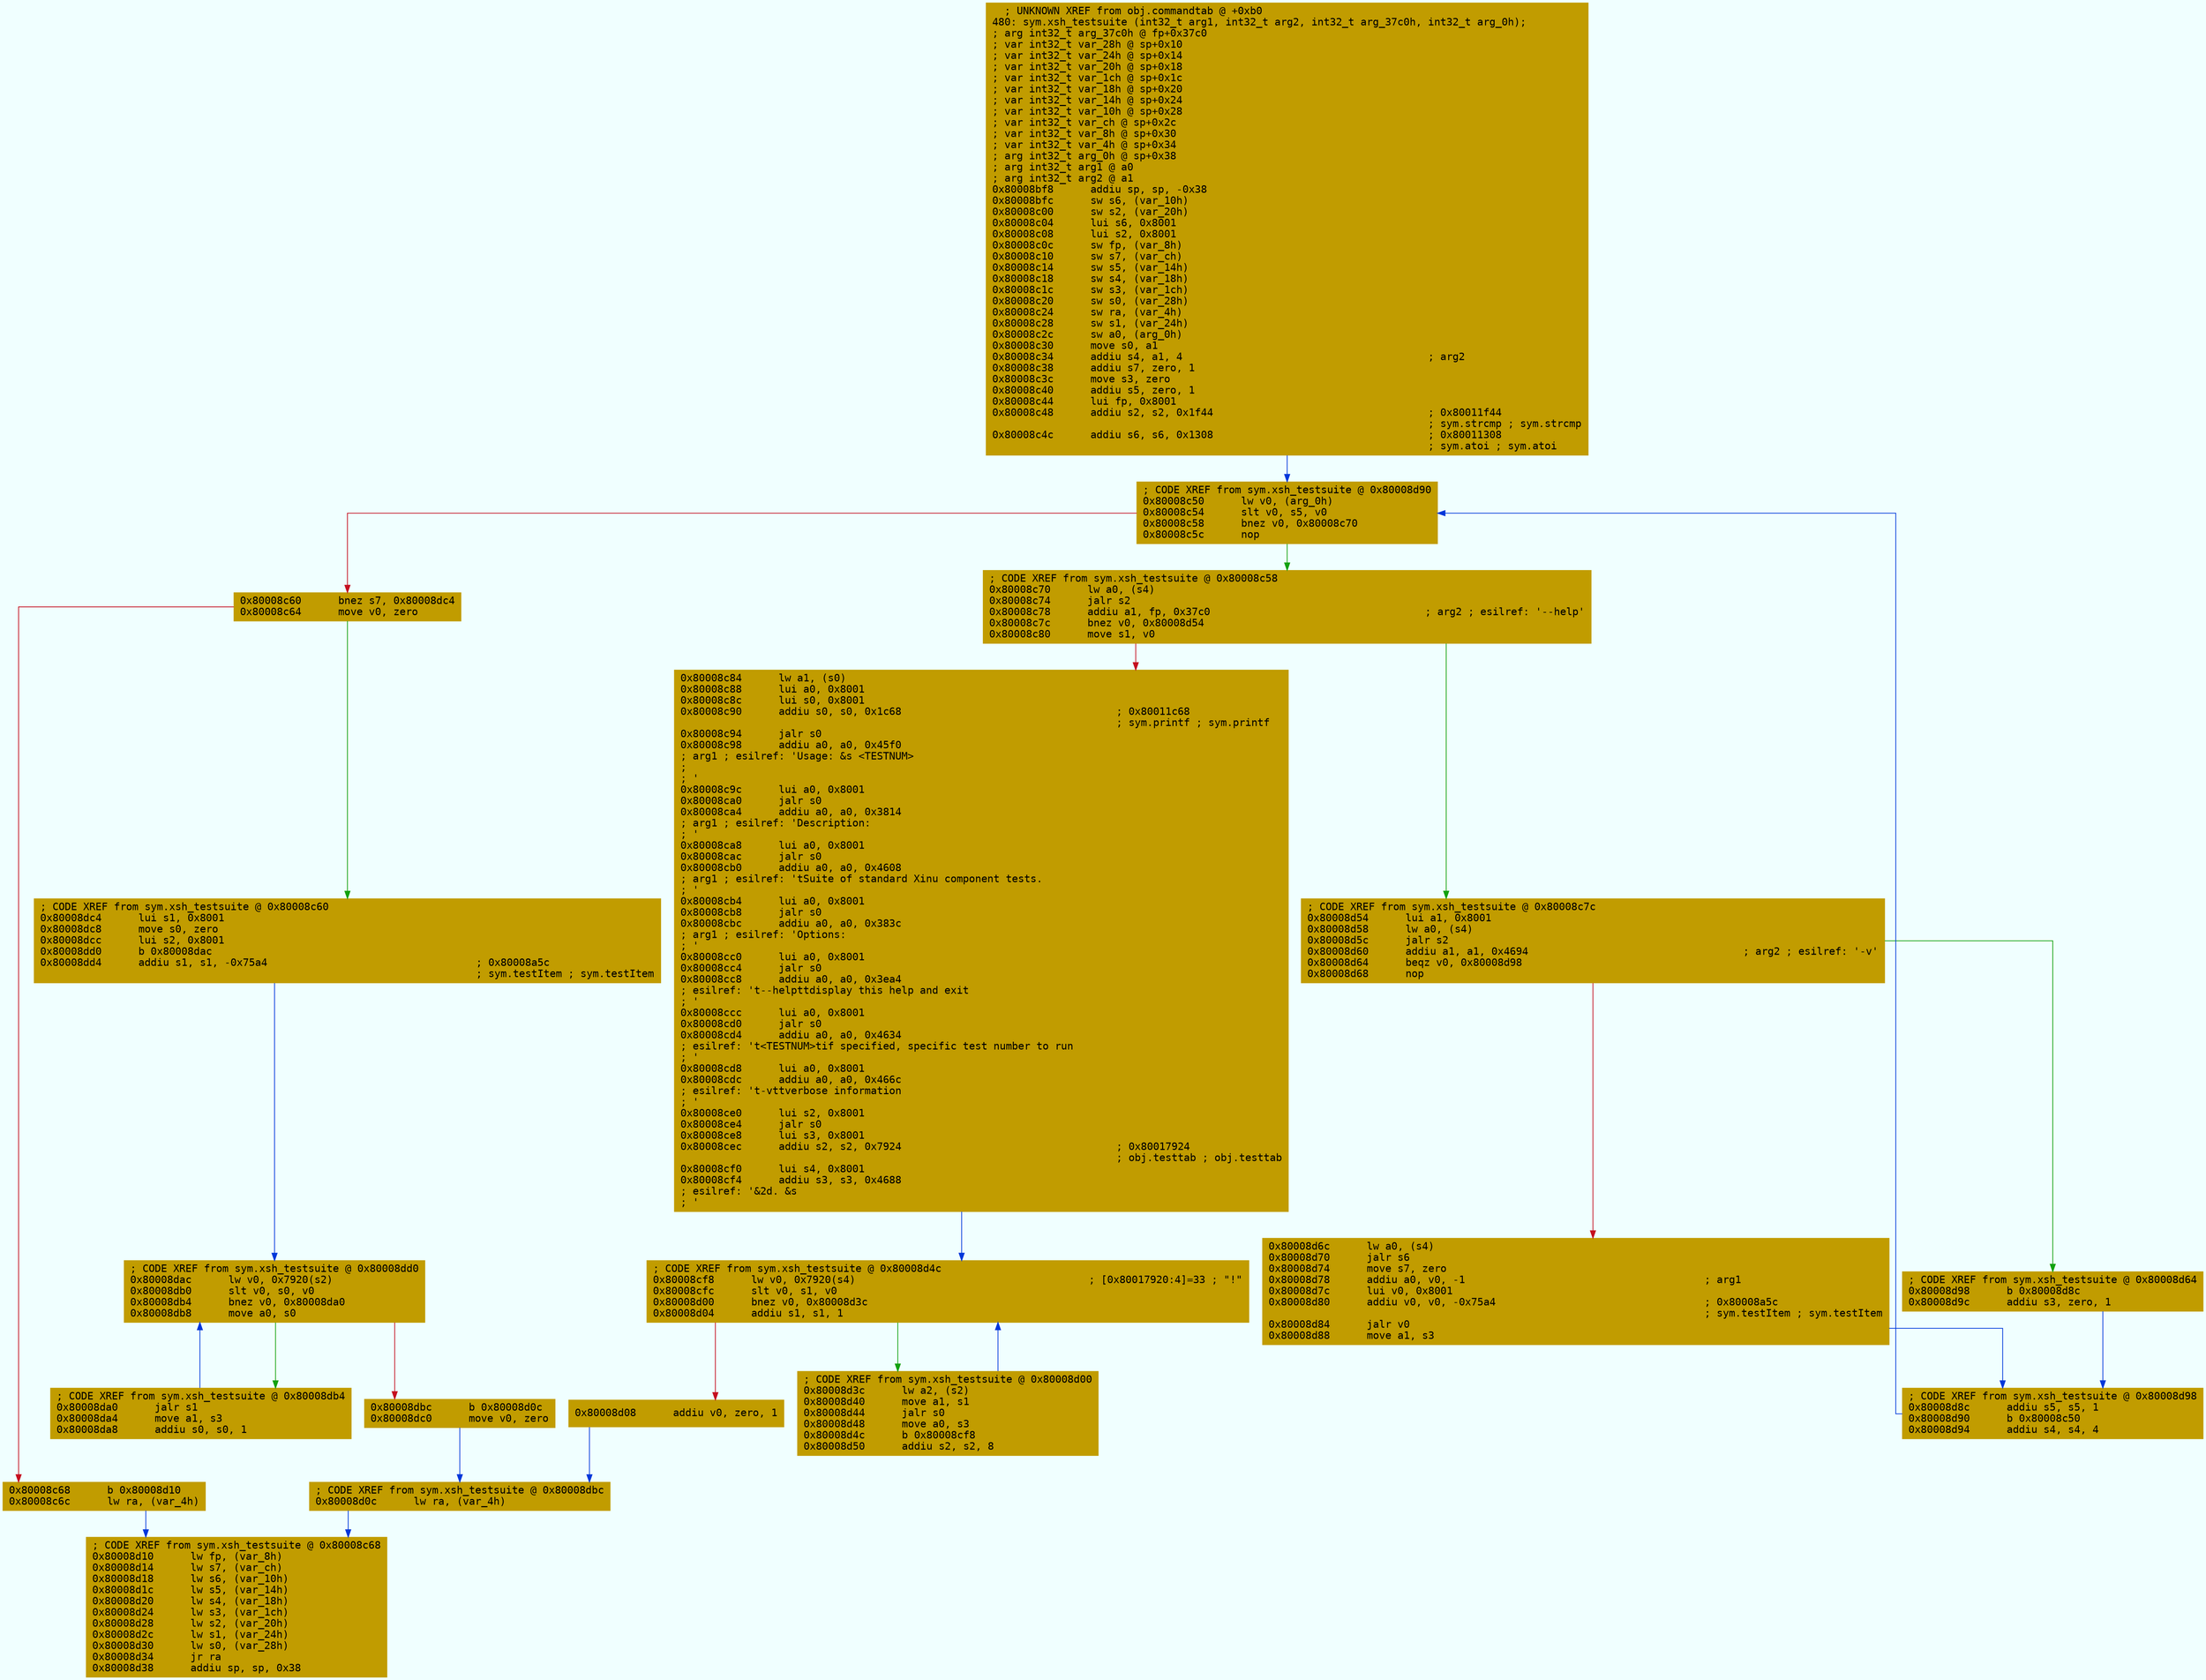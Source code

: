 digraph code {
	graph [bgcolor=azure fontsize=8 fontname="Courier" splines="ortho"];
	node [fillcolor=gray style=filled shape=box];
	edge [arrowhead="normal"];
	"0x80008bf8" [URL="sym.xsh_testsuite/0x80008bf8", fillcolor="#c19c00",color="#c19c00", fontname="Courier",label="  ; UNKNOWN XREF from obj.commandtab @ +0xb0\l480: sym.xsh_testsuite (int32_t arg1, int32_t arg2, int32_t arg_37c0h, int32_t arg_0h);\l; arg int32_t arg_37c0h @ fp+0x37c0\l; var int32_t var_28h @ sp+0x10\l; var int32_t var_24h @ sp+0x14\l; var int32_t var_20h @ sp+0x18\l; var int32_t var_1ch @ sp+0x1c\l; var int32_t var_18h @ sp+0x20\l; var int32_t var_14h @ sp+0x24\l; var int32_t var_10h @ sp+0x28\l; var int32_t var_ch @ sp+0x2c\l; var int32_t var_8h @ sp+0x30\l; var int32_t var_4h @ sp+0x34\l; arg int32_t arg_0h @ sp+0x38\l; arg int32_t arg1 @ a0\l; arg int32_t arg2 @ a1\l0x80008bf8      addiu sp, sp, -0x38\l0x80008bfc      sw s6, (var_10h)\l0x80008c00      sw s2, (var_20h)\l0x80008c04      lui s6, 0x8001\l0x80008c08      lui s2, 0x8001\l0x80008c0c      sw fp, (var_8h)\l0x80008c10      sw s7, (var_ch)\l0x80008c14      sw s5, (var_14h)\l0x80008c18      sw s4, (var_18h)\l0x80008c1c      sw s3, (var_1ch)\l0x80008c20      sw s0, (var_28h)\l0x80008c24      sw ra, (var_4h)\l0x80008c28      sw s1, (var_24h)\l0x80008c2c      sw a0, (arg_0h)\l0x80008c30      move s0, a1\l0x80008c34      addiu s4, a1, 4                                        ; arg2\l0x80008c38      addiu s7, zero, 1\l0x80008c3c      move s3, zero\l0x80008c40      addiu s5, zero, 1\l0x80008c44      lui fp, 0x8001\l0x80008c48      addiu s2, s2, 0x1f44                                   ; 0x80011f44\l                                                                       ; sym.strcmp ; sym.strcmp\l0x80008c4c      addiu s6, s6, 0x1308                                   ; 0x80011308\l                                                                       ; sym.atoi ; sym.atoi\l"]
	"0x80008c50" [URL="sym.xsh_testsuite/0x80008c50", fillcolor="#c19c00",color="#c19c00", fontname="Courier",label="; CODE XREF from sym.xsh_testsuite @ 0x80008d90\l0x80008c50      lw v0, (arg_0h)\l0x80008c54      slt v0, s5, v0\l0x80008c58      bnez v0, 0x80008c70\l0x80008c5c      nop\l"]
	"0x80008c60" [URL="sym.xsh_testsuite/0x80008c60", fillcolor="#c19c00",color="#c19c00", fontname="Courier",label="0x80008c60      bnez s7, 0x80008dc4\l0x80008c64      move v0, zero\l"]
	"0x80008c68" [URL="sym.xsh_testsuite/0x80008c68", fillcolor="#c19c00",color="#c19c00", fontname="Courier",label="0x80008c68      b 0x80008d10\l0x80008c6c      lw ra, (var_4h)\l"]
	"0x80008c70" [URL="sym.xsh_testsuite/0x80008c70", fillcolor="#c19c00",color="#c19c00", fontname="Courier",label="; CODE XREF from sym.xsh_testsuite @ 0x80008c58\l0x80008c70      lw a0, (s4)\l0x80008c74      jalr s2\l0x80008c78      addiu a1, fp, 0x37c0                                   ; arg2 ; esilref: '--help'\l0x80008c7c      bnez v0, 0x80008d54\l0x80008c80      move s1, v0\l"]
	"0x80008c84" [URL="sym.xsh_testsuite/0x80008c84", fillcolor="#c19c00",color="#c19c00", fontname="Courier",label="0x80008c84      lw a1, (s0)\l0x80008c88      lui a0, 0x8001\l0x80008c8c      lui s0, 0x8001\l0x80008c90      addiu s0, s0, 0x1c68                                   ; 0x80011c68\l                                                                       ; sym.printf ; sym.printf\l0x80008c94      jalr s0\l0x80008c98      addiu a0, a0, 0x45f0                                   \l; arg1 ; esilref: 'Usage: &s <TESTNUM>\l; \l; '\l0x80008c9c      lui a0, 0x8001\l0x80008ca0      jalr s0\l0x80008ca4      addiu a0, a0, 0x3814                                   \l; arg1 ; esilref: 'Description:\l; '\l0x80008ca8      lui a0, 0x8001\l0x80008cac      jalr s0\l0x80008cb0      addiu a0, a0, 0x4608                                   \l; arg1 ; esilref: '\tSuite of standard Xinu component tests.\l; '\l0x80008cb4      lui a0, 0x8001\l0x80008cb8      jalr s0\l0x80008cbc      addiu a0, a0, 0x383c                                   \l; arg1 ; esilref: 'Options:\l; '\l0x80008cc0      lui a0, 0x8001\l0x80008cc4      jalr s0\l0x80008cc8      addiu a0, a0, 0x3ea4                                   \l; esilref: '\t--help\t\tdisplay this help and exit\l; '\l0x80008ccc      lui a0, 0x8001\l0x80008cd0      jalr s0\l0x80008cd4      addiu a0, a0, 0x4634                                   \l; esilref: '\t<TESTNUM>\tif specified, specific test number to run\l; '\l0x80008cd8      lui a0, 0x8001\l0x80008cdc      addiu a0, a0, 0x466c                                   \l; esilref: '\t-v\t\tverbose information\l; '\l0x80008ce0      lui s2, 0x8001\l0x80008ce4      jalr s0\l0x80008ce8      lui s3, 0x8001\l0x80008cec      addiu s2, s2, 0x7924                                   ; 0x80017924\l                                                                       ; obj.testtab ; obj.testtab\l0x80008cf0      lui s4, 0x8001\l0x80008cf4      addiu s3, s3, 0x4688                                   \l; esilref: '&2d. &s\l; '\l"]
	"0x80008cf8" [URL="sym.xsh_testsuite/0x80008cf8", fillcolor="#c19c00",color="#c19c00", fontname="Courier",label="; CODE XREF from sym.xsh_testsuite @ 0x80008d4c\l0x80008cf8      lw v0, 0x7920(s4)                                      ; [0x80017920:4]=33 ; \"!\"\l0x80008cfc      slt v0, s1, v0\l0x80008d00      bnez v0, 0x80008d3c\l0x80008d04      addiu s1, s1, 1\l"]
	"0x80008d08" [URL="sym.xsh_testsuite/0x80008d08", fillcolor="#c19c00",color="#c19c00", fontname="Courier",label="0x80008d08      addiu v0, zero, 1\l"]
	"0x80008d0c" [URL="sym.xsh_testsuite/0x80008d0c", fillcolor="#c19c00",color="#c19c00", fontname="Courier",label="; CODE XREF from sym.xsh_testsuite @ 0x80008dbc\l0x80008d0c      lw ra, (var_4h)\l"]
	"0x80008d10" [URL="sym.xsh_testsuite/0x80008d10", fillcolor="#c19c00",color="#c19c00", fontname="Courier",label="; CODE XREF from sym.xsh_testsuite @ 0x80008c68\l0x80008d10      lw fp, (var_8h)\l0x80008d14      lw s7, (var_ch)\l0x80008d18      lw s6, (var_10h)\l0x80008d1c      lw s5, (var_14h)\l0x80008d20      lw s4, (var_18h)\l0x80008d24      lw s3, (var_1ch)\l0x80008d28      lw s2, (var_20h)\l0x80008d2c      lw s1, (var_24h)\l0x80008d30      lw s0, (var_28h)\l0x80008d34      jr ra\l0x80008d38      addiu sp, sp, 0x38\l"]
	"0x80008d3c" [URL="sym.xsh_testsuite/0x80008d3c", fillcolor="#c19c00",color="#c19c00", fontname="Courier",label="; CODE XREF from sym.xsh_testsuite @ 0x80008d00\l0x80008d3c      lw a2, (s2)\l0x80008d40      move a1, s1\l0x80008d44      jalr s0\l0x80008d48      move a0, s3\l0x80008d4c      b 0x80008cf8\l0x80008d50      addiu s2, s2, 8\l"]
	"0x80008d54" [URL="sym.xsh_testsuite/0x80008d54", fillcolor="#c19c00",color="#c19c00", fontname="Courier",label="; CODE XREF from sym.xsh_testsuite @ 0x80008c7c\l0x80008d54      lui a1, 0x8001\l0x80008d58      lw a0, (s4)\l0x80008d5c      jalr s2\l0x80008d60      addiu a1, a1, 0x4694                                   ; arg2 ; esilref: '-v'\l0x80008d64      beqz v0, 0x80008d98\l0x80008d68      nop\l"]
	"0x80008d6c" [URL="sym.xsh_testsuite/0x80008d6c", fillcolor="#c19c00",color="#c19c00", fontname="Courier",label="0x80008d6c      lw a0, (s4)\l0x80008d70      jalr s6\l0x80008d74      move s7, zero\l0x80008d78      addiu a0, v0, -1                                       ; arg1\l0x80008d7c      lui v0, 0x8001\l0x80008d80      addiu v0, v0, -0x75a4                                  ; 0x80008a5c\l                                                                       ; sym.testItem ; sym.testItem\l0x80008d84      jalr v0\l0x80008d88      move a1, s3\l"]
	"0x80008d8c" [URL="sym.xsh_testsuite/0x80008d8c", fillcolor="#c19c00",color="#c19c00", fontname="Courier",label="; CODE XREF from sym.xsh_testsuite @ 0x80008d98\l0x80008d8c      addiu s5, s5, 1\l0x80008d90      b 0x80008c50\l0x80008d94      addiu s4, s4, 4\l"]
	"0x80008d98" [URL="sym.xsh_testsuite/0x80008d98", fillcolor="#c19c00",color="#c19c00", fontname="Courier",label="; CODE XREF from sym.xsh_testsuite @ 0x80008d64\l0x80008d98      b 0x80008d8c\l0x80008d9c      addiu s3, zero, 1\l"]
	"0x80008da0" [URL="sym.xsh_testsuite/0x80008da0", fillcolor="#c19c00",color="#c19c00", fontname="Courier",label="; CODE XREF from sym.xsh_testsuite @ 0x80008db4\l0x80008da0      jalr s1\l0x80008da4      move a1, s3\l0x80008da8      addiu s0, s0, 1\l"]
	"0x80008dac" [URL="sym.xsh_testsuite/0x80008dac", fillcolor="#c19c00",color="#c19c00", fontname="Courier",label="; CODE XREF from sym.xsh_testsuite @ 0x80008dd0\l0x80008dac      lw v0, 0x7920(s2)\l0x80008db0      slt v0, s0, v0\l0x80008db4      bnez v0, 0x80008da0\l0x80008db8      move a0, s0\l"]
	"0x80008dbc" [URL="sym.xsh_testsuite/0x80008dbc", fillcolor="#c19c00",color="#c19c00", fontname="Courier",label="0x80008dbc      b 0x80008d0c\l0x80008dc0      move v0, zero\l"]
	"0x80008dc4" [URL="sym.xsh_testsuite/0x80008dc4", fillcolor="#c19c00",color="#c19c00", fontname="Courier",label="; CODE XREF from sym.xsh_testsuite @ 0x80008c60\l0x80008dc4      lui s1, 0x8001\l0x80008dc8      move s0, zero\l0x80008dcc      lui s2, 0x8001\l0x80008dd0      b 0x80008dac\l0x80008dd4      addiu s1, s1, -0x75a4                                  ; 0x80008a5c\l                                                                       ; sym.testItem ; sym.testItem\l"]
        "0x80008bf8" -> "0x80008c50" [color="#0037da"];
        "0x80008c50" -> "0x80008c70" [color="#13a10e"];
        "0x80008c50" -> "0x80008c60" [color="#c50f1f"];
        "0x80008c60" -> "0x80008dc4" [color="#13a10e"];
        "0x80008c60" -> "0x80008c68" [color="#c50f1f"];
        "0x80008c68" -> "0x80008d10" [color="#0037da"];
        "0x80008c70" -> "0x80008d54" [color="#13a10e"];
        "0x80008c70" -> "0x80008c84" [color="#c50f1f"];
        "0x80008c84" -> "0x80008cf8" [color="#0037da"];
        "0x80008cf8" -> "0x80008d3c" [color="#13a10e"];
        "0x80008cf8" -> "0x80008d08" [color="#c50f1f"];
        "0x80008d08" -> "0x80008d0c" [color="#0037da"];
        "0x80008d0c" -> "0x80008d10" [color="#0037da"];
        "0x80008d3c" -> "0x80008cf8" [color="#0037da"];
        "0x80008d54" -> "0x80008d98" [color="#13a10e"];
        "0x80008d54" -> "0x80008d6c" [color="#c50f1f"];
        "0x80008d6c" -> "0x80008d8c" [color="#0037da"];
        "0x80008d8c" -> "0x80008c50" [color="#0037da"];
        "0x80008d98" -> "0x80008d8c" [color="#0037da"];
        "0x80008da0" -> "0x80008dac" [color="#0037da"];
        "0x80008dac" -> "0x80008da0" [color="#13a10e"];
        "0x80008dac" -> "0x80008dbc" [color="#c50f1f"];
        "0x80008dbc" -> "0x80008d0c" [color="#0037da"];
        "0x80008dc4" -> "0x80008dac" [color="#0037da"];
}
